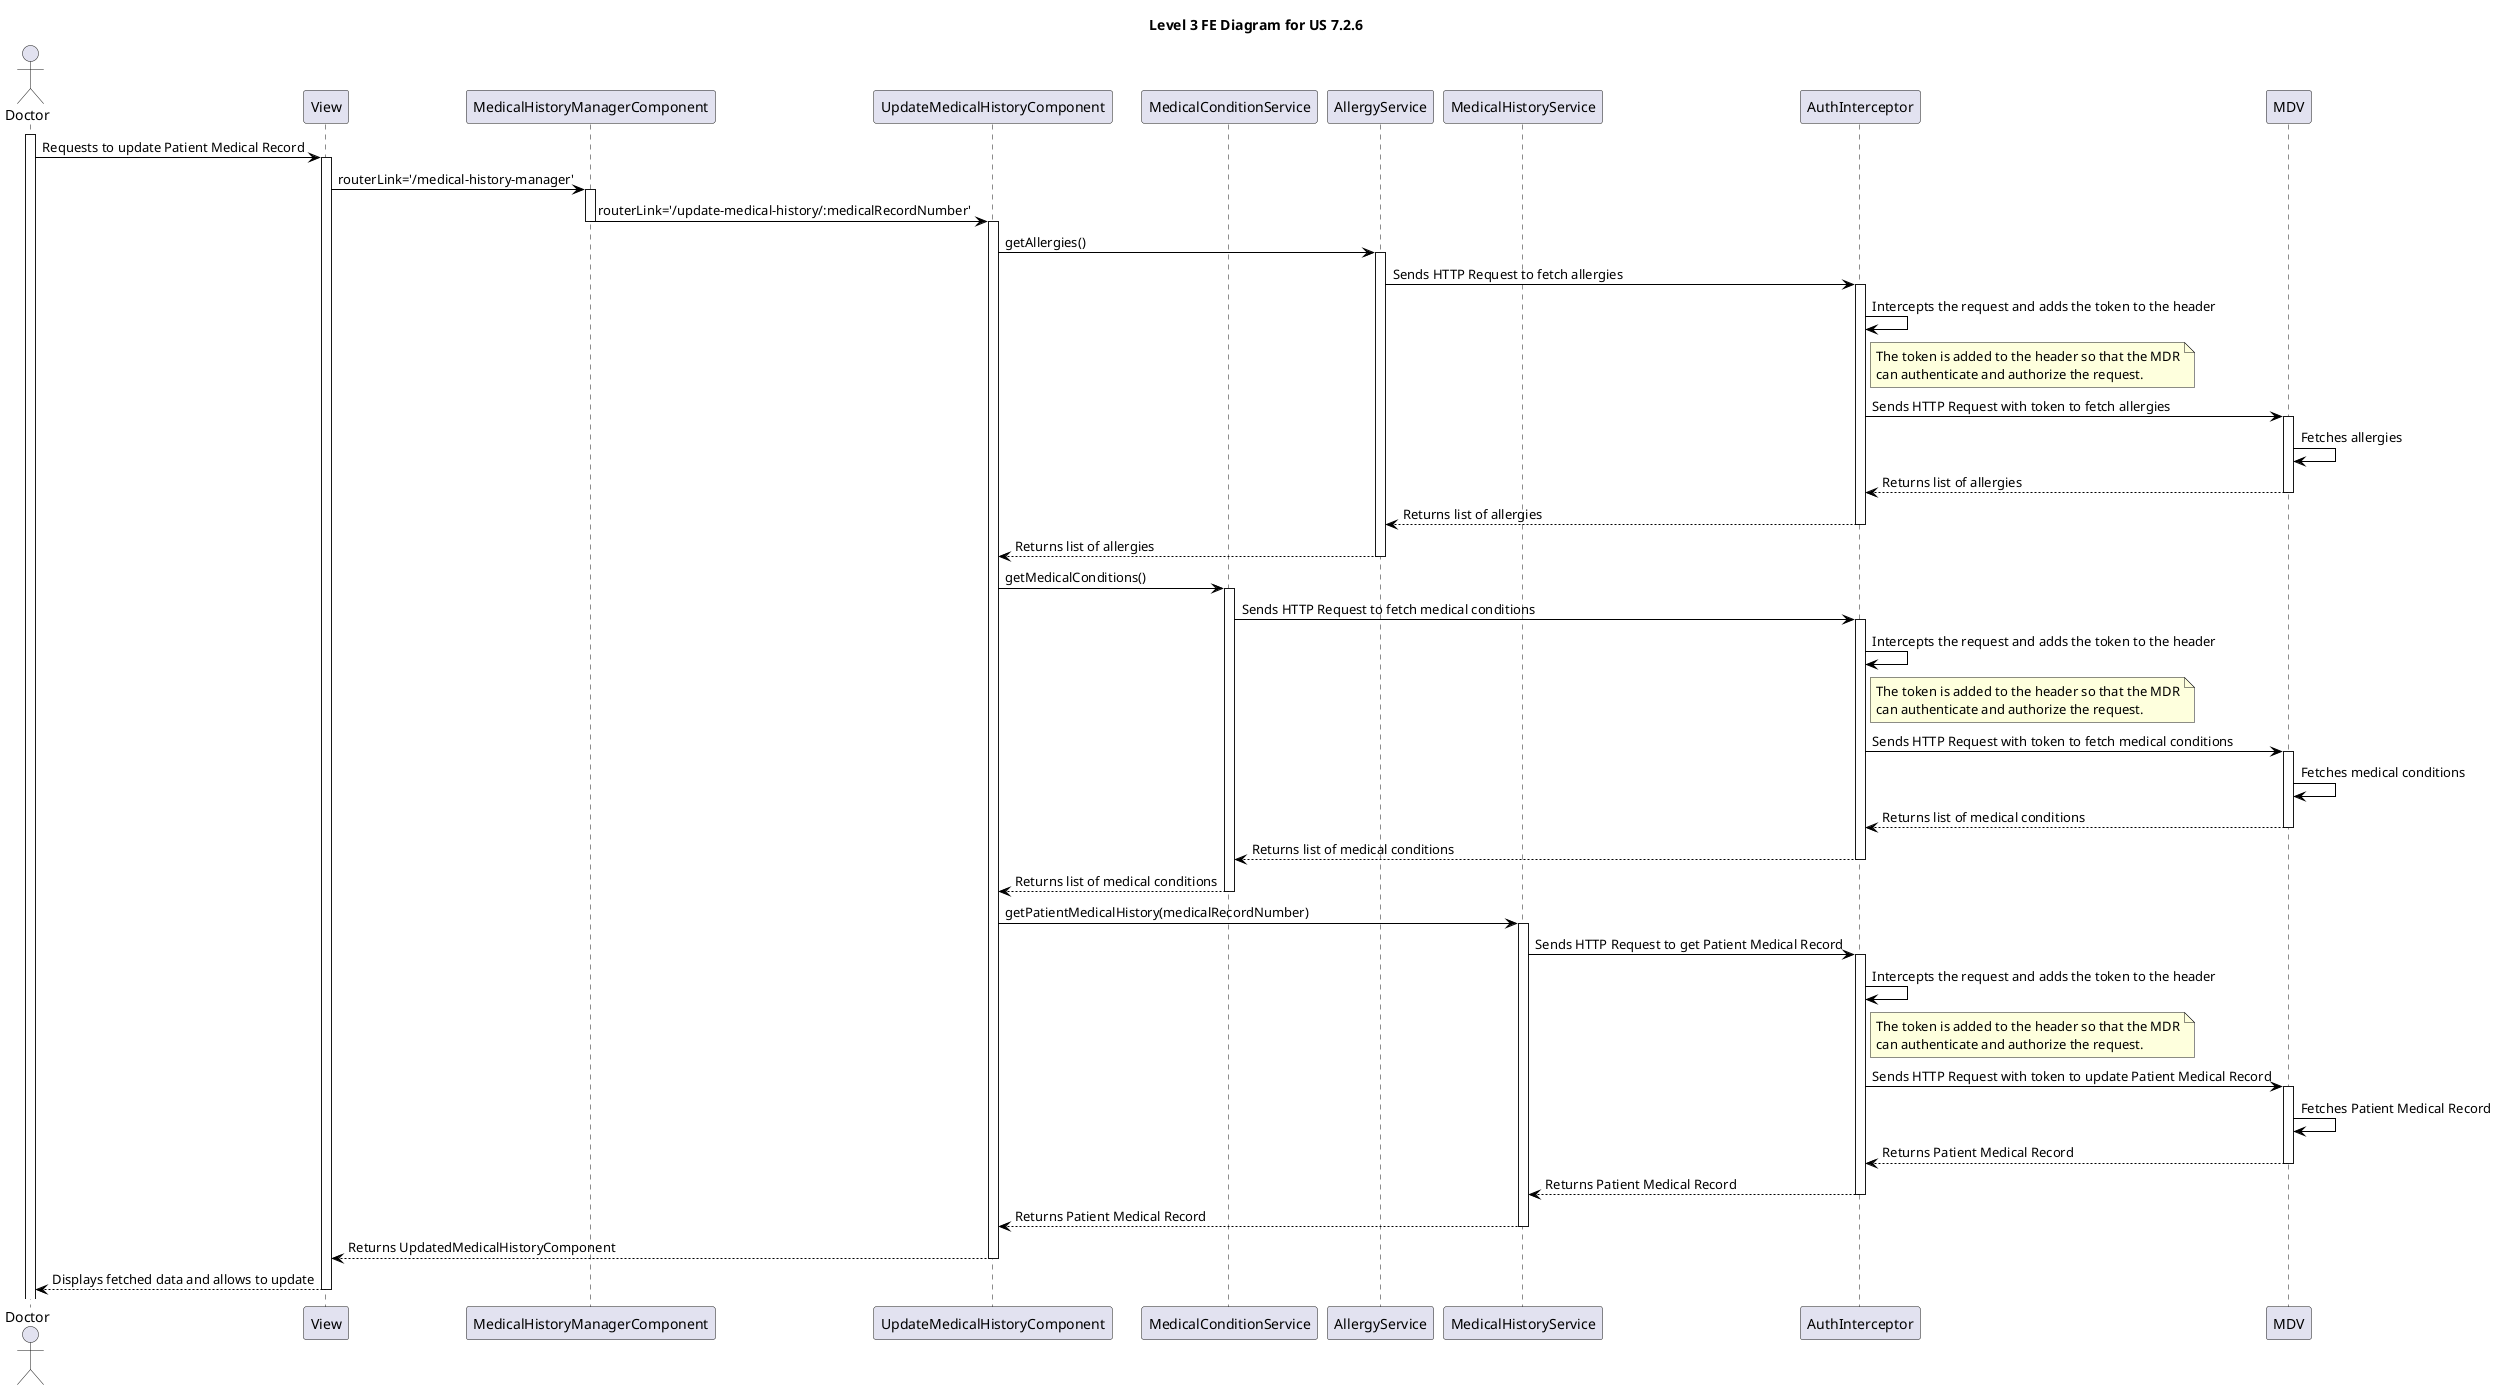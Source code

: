 @startuml level_3_FE

title Level 3 FE Diagram for US 7.2.6

hide empty members

skinparam class {
    BackgroundColor<<valueObject>> #D6EAF8
    BackgroundColor<<root>> #FDEBD0
    BackgroundColor<<service>> #D1F2EB
    BackgroundColor #FEF9E7
    ArrowColor Black
}

skinparam package {
    BackgroundColor #EBF5FB
}

actor Doctor as D
participant "View" as V 
participant "MedicalHistoryManagerComponent" as MHMC
participant "UpdateMedicalHistoryComponent" as UMHC
participant "MedicalConditionService" as MCS
participant "AllergyService" as AS
participant "MedicalHistoryService" as MHS
participant "AuthInterceptor" as AI
participant "MDV" as BE

activate D
D -> V: Requests to update Patient Medical Record
activate V
V -> MHMC: routerLink='/medical-history-manager'
activate MHMC
MHMC -> UMHC: routerLink='/update-medical-history/:medicalRecordNumber'
deactivate MHMC
activate UMHC

UMHC -> AS: getAllergies()
activate AS
AS -> AI: Sends HTTP Request to fetch allergies
activate AI
AI -> AI: Intercepts the request and adds the token to the header
note right of AI
    The token is added to the header so that the MDR
    can authenticate and authorize the request.
end note
AI -> BE: Sends HTTP Request with token to fetch allergies
activate BE
BE -> BE: Fetches allergies
BE --> AI: Returns list of allergies
deactivate BE
AI --> AS: Returns list of allergies
deactivate AI
AS --> UMHC: Returns list of allergies
deactivate AS

UMHC -> MCS: getMedicalConditions()
activate MCS
MCS -> AI: Sends HTTP Request to fetch medical conditions
activate AI
AI -> AI: Intercepts the request and adds the token to the header
note right of AI
    The token is added to the header so that the MDR
    can authenticate and authorize the request.
end note
AI -> BE: Sends HTTP Request with token to fetch medical conditions
activate BE
BE -> BE: Fetches medical conditions
BE --> AI: Returns list of medical conditions
deactivate BE
AI --> MCS: Returns list of medical conditions
deactivate AI
MCS --> UMHC: Returns list of medical conditions
deactivate MCS

UMHC -> MHS: getPatientMedicalHistory(medicalRecordNumber)
activate MHS
MHS -> AI: Sends HTTP Request to get Patient Medical Record
activate AI
AI -> AI: Intercepts the request and adds the token to the header
note right of AI
    The token is added to the header so that the MDR
    can authenticate and authorize the request.
end note
AI -> BE: Sends HTTP Request with token to update Patient Medical Record
activate BE
BE -> BE : Fetches Patient Medical Record
BE --> AI: Returns Patient Medical Record
deactivate BE
AI --> MHS: Returns Patient Medical Record
deactivate AI
MHS --> UMHC: Returns Patient Medical Record
deactivate MHS

UMHC --> V: Returns UpdatedMedicalHistoryComponent
deactivate UMHC
V --> D: Displays fetched data and allows to update
deactivate V

@enduml